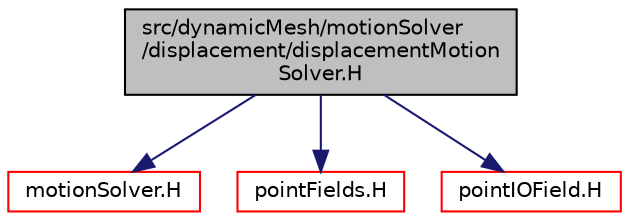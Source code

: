 digraph "src/dynamicMesh/motionSolver/displacement/displacementMotionSolver.H"
{
  bgcolor="transparent";
  edge [fontname="Helvetica",fontsize="10",labelfontname="Helvetica",labelfontsize="10"];
  node [fontname="Helvetica",fontsize="10",shape=record];
  Node1 [label="src/dynamicMesh/motionSolver\l/displacement/displacementMotion\lSolver.H",height=0.2,width=0.4,color="black", fillcolor="grey75", style="filled", fontcolor="black"];
  Node1 -> Node2 [color="midnightblue",fontsize="10",style="solid",fontname="Helvetica"];
  Node2 [label="motionSolver.H",height=0.2,width=0.4,color="red",URL="$a04846.html"];
  Node1 -> Node3 [color="midnightblue",fontsize="10",style="solid",fontname="Helvetica"];
  Node3 [label="pointFields.H",height=0.2,width=0.4,color="red",URL="$a08044.html"];
  Node1 -> Node4 [color="midnightblue",fontsize="10",style="solid",fontname="Helvetica"];
  Node4 [label="pointIOField.H",height=0.2,width=0.4,color="red",URL="$a08777.html"];
}

